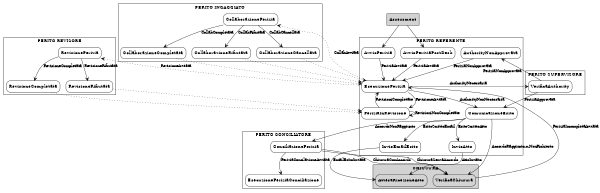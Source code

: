 digraph Expertise_activity {
rankdir=TD
size="4,4"
edge[fontsize="11" arrowhead=open]
start[shape=box, label="Assessment", style=filled]

subgraph cluster_perito {
    node [shape=box,style=rounded ];
    label = "PERITO REFERENTE";             
    AvvioPerizia
    AvvioPeriziaPostDesk
    EsecuzionePerizia  
    PeriziaInRevisione
    ComunicazioneEsito
    InvioEmailEsito       
    InvioAtto             
    AuthorityNonApprovata
}

subgraph cluster_collaborazione {
    node [shape=box,style=rounded ];
    label = "PERITO INGAGGIATO";
    CollaborazionePerizia    
    CollaborazioneRifiutata  
    CollaborazioneCancellata 
    CollaborazioneCompletata 
 
 
}


subgraph cluster_revisione {
    node [shape=box,style=rounded ];
    RevisionePerizia    
    RevisioneRifiutata  
    RevisioneCompletata   label = "PERITO REVISORE";

}

subgraph cluster_authority {
    node [shape=box,style=rounded ];
    label = "PERITO SUPERVISORE";
    VerificaAuthority
}


subgraph cluster_conciliation {
    node [shape=box,style=rounded ];
    label = "PERITO CONCILIATORE";
    ConciliazionePerizia
    EsecuzionePeriziaConciliazione
}

subgraph cluster_chisura {
    node [shape=box,style=rounded ];
    label = "CHIUSURA";
    style = "filled"
    VerificaChiusura
    AttesaRicezioneAtto   

}


        start                      -> AvvioPerizia
        start                      -> AvvioPeriziaPostDesk
        AvvioPerizia               -> EsecuzionePerizia           [ label = "PeriziaAvviata"]   ;
        AvvioPeriziaPostDesk       -> EsecuzionePerizia           [ label = "PeriziaAvviata"]   ;
 
        EsecuzionePerizia          -> PeriziaInRevisione          [ label = "RevisioneAvviata" ]    ;

        EsecuzionePerizia          -> CollaborazionePerizia       [ label = "CollabAvviata" style ="dotted"]    ;
        CollaborazionePerizia      -> CollaborazioneRifiutata     [ label = "CollabRifiutata"  ] ;
        CollaborazionePerizia      -> CollaborazioneCancellata    [ label = "CollabCancellata" ] ;
        CollaborazionePerizia      -> CollaborazioneCompletata    [ label = "CollabCompletata" ] ;
 
        CollaborazioneRifiutata     -> EsecuzionePerizia  [ style = "dotted"]  
        CollaborazioneCancellata    -> EsecuzionePerizia  [ style = "dotted"]
        CollaborazioneCompletata    -> EsecuzionePerizia  [ style = "dotted"]

        EsecuzionePerizia          -> RevisionePerizia            [ label = "RevisioneAvviata" style ="dotted"]    ;
        RevisionePerizia           -> RevisioneRifiutata          [ label = "RevisioneRifiutata"  ] ;
        RevisionePerizia           -> RevisioneCompletata         [ label = "RevisioneCompletata" ] ;
 
        RevisioneRifiutata         -> PeriziaInRevisione  [ style = "dotted" ] ;
        RevisioneCompletata        -> PeriziaInRevisione  [ style = "dotted" ] ;

        PeriziaInRevisione         -> EsecuzionePerizia    [label = "RevisioniCompletate"]
        PeriziaInRevisione         -> PeriziaInRevisione   [label = "RevisioniNonCompletate"]
        

comment = "        EsecuzionePerizia          -> EsecuzionePerizia           "
        EsecuzionePerizia          -> VerificaAuthority           [ label = "AuthorityNecessaria"]  ;
        EsecuzionePerizia          -> ComunicazioneEsito          [ label = "AuthorityNonNecessaria"]  ;

        VerificaAuthority          -> ComunicazioneEsito          [ label = "PeriziaApprovata"];
        VerificaAuthority          -> AuthorityNonApprovata       [ xlabel = "PeriziaNonApprovata"] ;

        AuthorityNonApprovata      -> EsecuzionePerizia           [ label = "PeriziaNonApprovata"]  ;

        ComunicazioneEsito          -> ConciliazionePerizia       [ label = "AccordoNonRaggiunto"] ;
        ComunicazioneEsito          -> VerificaChiusura               [ label = "AccordoRaggiunto-o-NonRichiesto"] ;
        ComunicazioneEsito          -> InvioEmailEsito             [ label = "EsitoScrittoEmail"] ;
        ComunicazioneEsito          -> InvioAtto                   [ label = "EsitoScrittoAtto"] ;
        
        InvioEmailEsito             -> AttesaRicezioneAtto         [ label = "EmailEsitoInviata"] ;
        InvioAtto                   -> AttesaRicezioneAtto         [ label = "AttoInviato"] ;
 
        ConciliazionePerizia       -> VerificaChiusura                   [ label = "ChiusuraConAccordo"] ;
        ConciliazionePerizia       -> VerificaChiusura                   [ label = "ChiusuraSenzaAccordo"] ;
        ConciliazionePerizia       ->  EsecuzionePeriziaConciliazione              [ label = "PeriziaConcilazioneAvviata"]   ;
        


comment = "perizia incompleta (vedi chiusura)"

       VerificaChiusura                    -> EsecuzionePerizia   [ label = "PeriziaIncompletaAvviata"]   ;


}